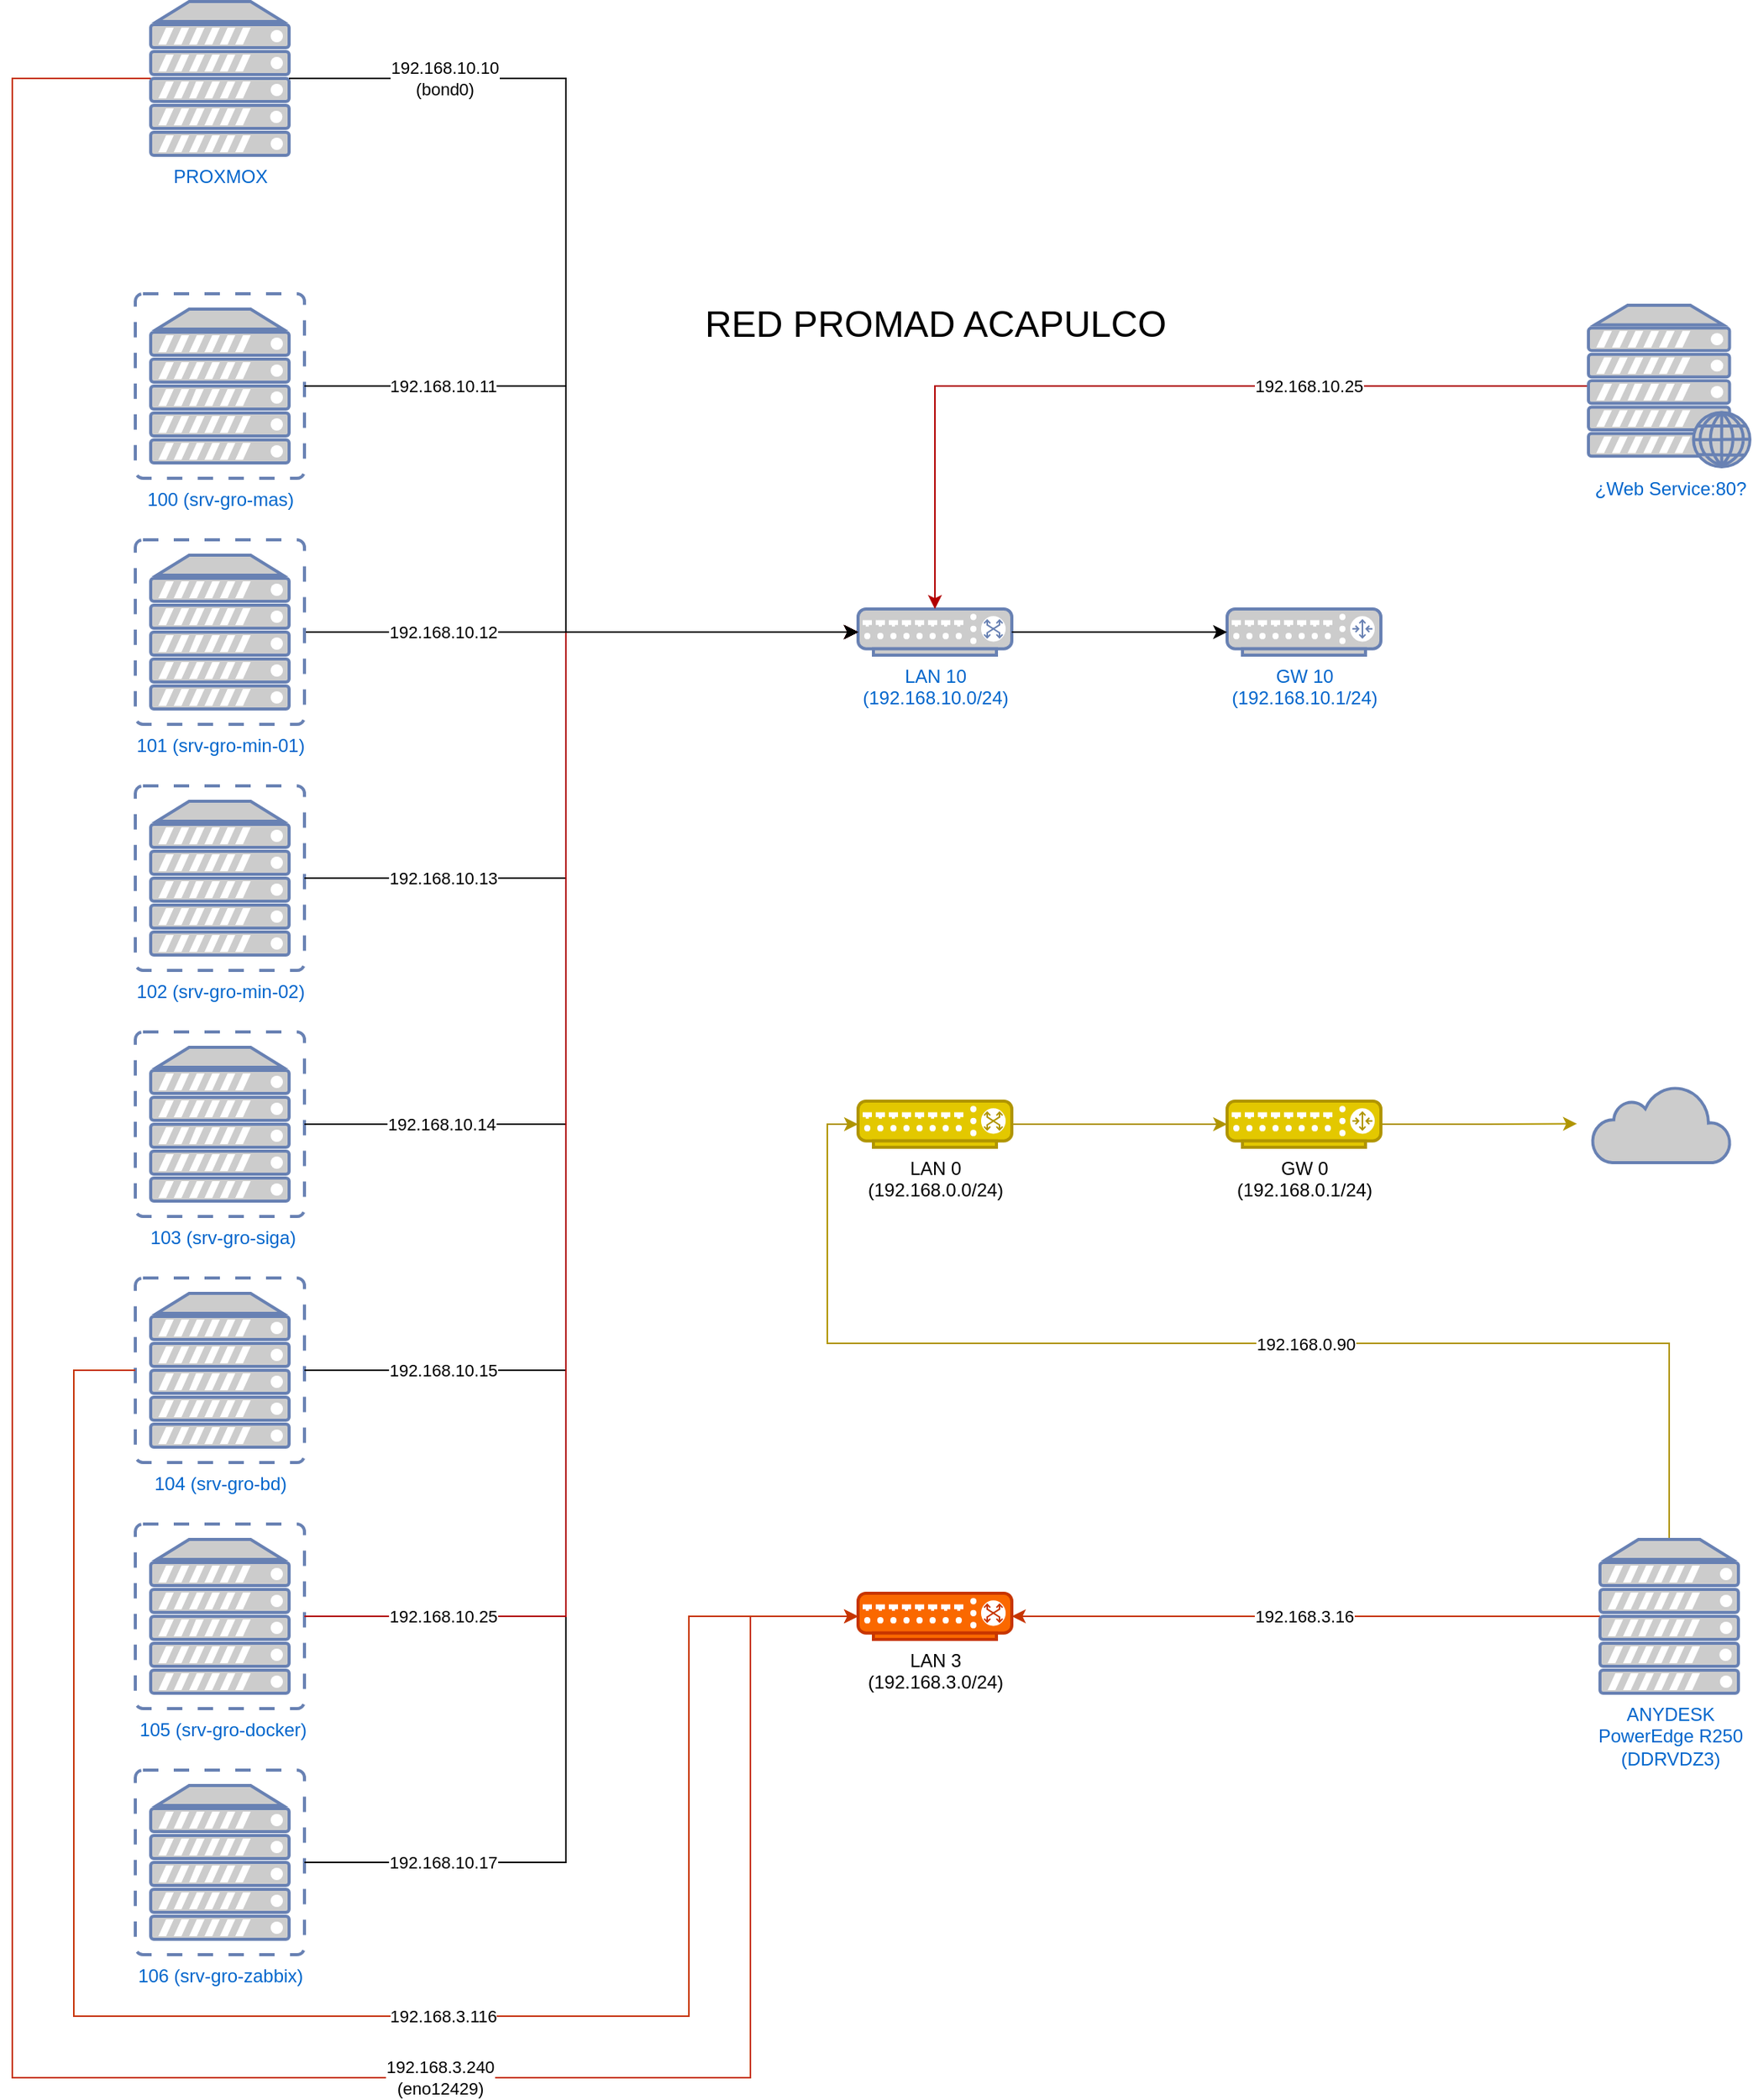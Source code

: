 <mxfile version="26.1.2">
  <diagram name="Página-1" id="_DqZXNJEzkWR17LwoJHk">
    <mxGraphModel dx="1855" dy="1705" grid="1" gridSize="10" guides="1" tooltips="1" connect="1" arrows="1" fold="1" page="1" pageScale="1" pageWidth="640" pageHeight="400" math="0" shadow="0">
      <root>
        <mxCell id="0" />
        <mxCell id="1" parent="0" />
        <mxCell id="EatgDQGPLKpnnFWq92qj-1" value="100 (srv-gro-mas)" style="fontColor=#0066CC;verticalAlign=top;verticalLabelPosition=bottom;labelPosition=center;align=center;html=1;outlineConnect=0;fillColor=#CCCCCC;strokeColor=#6881B3;gradientColor=none;gradientDirection=north;strokeWidth=2;shape=mxgraph.networks.virtual_server;" vertex="1" parent="1">
          <mxGeometry x="120" y="40" width="110" height="120" as="geometry" />
        </mxCell>
        <mxCell id="EatgDQGPLKpnnFWq92qj-33" style="edgeStyle=orthogonalEdgeStyle;rounded=0;orthogonalLoop=1;jettySize=auto;html=1;exitX=1;exitY=0.5;exitDx=0;exitDy=0;exitPerimeter=0;" edge="1" parent="1" source="EatgDQGPLKpnnFWq92qj-2" target="EatgDQGPLKpnnFWq92qj-8">
          <mxGeometry relative="1" as="geometry" />
        </mxCell>
        <mxCell id="EatgDQGPLKpnnFWq92qj-46" value="192.168.10.12" style="edgeLabel;html=1;align=center;verticalAlign=middle;resizable=0;points=[];" vertex="1" connectable="0" parent="EatgDQGPLKpnnFWq92qj-33">
          <mxGeometry x="-0.583" y="-3" relative="1" as="geometry">
            <mxPoint x="15" y="-3" as="offset" />
          </mxGeometry>
        </mxCell>
        <mxCell id="EatgDQGPLKpnnFWq92qj-2" value="101 (srv-gro-min-01)" style="fontColor=#0066CC;verticalAlign=top;verticalLabelPosition=bottom;labelPosition=center;align=center;html=1;outlineConnect=0;fillColor=#CCCCCC;strokeColor=#6881B3;gradientColor=none;gradientDirection=north;strokeWidth=2;shape=mxgraph.networks.virtual_server;" vertex="1" parent="1">
          <mxGeometry x="120" y="200" width="110" height="120" as="geometry" />
        </mxCell>
        <mxCell id="EatgDQGPLKpnnFWq92qj-3" value="102 (srv-gro-min-02)" style="fontColor=#0066CC;verticalAlign=top;verticalLabelPosition=bottom;labelPosition=center;align=center;html=1;outlineConnect=0;fillColor=#CCCCCC;strokeColor=#6881B3;gradientColor=none;gradientDirection=north;strokeWidth=2;shape=mxgraph.networks.virtual_server;" vertex="1" parent="1">
          <mxGeometry x="120" y="360" width="110" height="120" as="geometry" />
        </mxCell>
        <mxCell id="EatgDQGPLKpnnFWq92qj-4" value="&amp;nbsp;103 (srv-gro-siga)" style="fontColor=#0066CC;verticalAlign=top;verticalLabelPosition=bottom;labelPosition=center;align=center;html=1;outlineConnect=0;fillColor=#CCCCCC;strokeColor=#6881B3;gradientColor=none;gradientDirection=north;strokeWidth=2;shape=mxgraph.networks.virtual_server;" vertex="1" parent="1">
          <mxGeometry x="120" y="520" width="110" height="120" as="geometry" />
        </mxCell>
        <mxCell id="EatgDQGPLKpnnFWq92qj-5" value="104 (srv-gro-bd)" style="fontColor=#0066CC;verticalAlign=top;verticalLabelPosition=bottom;labelPosition=center;align=center;html=1;outlineConnect=0;fillColor=#CCCCCC;strokeColor=#6881B3;gradientColor=none;gradientDirection=north;strokeWidth=2;shape=mxgraph.networks.virtual_server;" vertex="1" parent="1">
          <mxGeometry x="120" y="680" width="110" height="120" as="geometry" />
        </mxCell>
        <mxCell id="EatgDQGPLKpnnFWq92qj-6" value="&amp;nbsp;105 (srv-gro-docker)" style="fontColor=#0066CC;verticalAlign=top;verticalLabelPosition=bottom;labelPosition=center;align=center;html=1;outlineConnect=0;fillColor=#CCCCCC;strokeColor=#6881B3;gradientColor=none;gradientDirection=north;strokeWidth=2;shape=mxgraph.networks.virtual_server;" vertex="1" parent="1">
          <mxGeometry x="120" y="840" width="110" height="120" as="geometry" />
        </mxCell>
        <mxCell id="EatgDQGPLKpnnFWq92qj-7" value="106 (srv-gro-zabbix)" style="fontColor=#0066CC;verticalAlign=top;verticalLabelPosition=bottom;labelPosition=center;align=center;html=1;outlineConnect=0;fillColor=#CCCCCC;strokeColor=#6881B3;gradientColor=none;gradientDirection=north;strokeWidth=2;shape=mxgraph.networks.virtual_server;" vertex="1" parent="1">
          <mxGeometry x="120" y="1000" width="110" height="120" as="geometry" />
        </mxCell>
        <mxCell id="EatgDQGPLKpnnFWq92qj-8" value="LAN 10&lt;br&gt;(192.168.10.0&lt;span style=&quot;background-color: transparent; color: light-dark(rgb(0, 102, 204), rgb(86, 174, 255));&quot;&gt;/24)&lt;/span&gt;" style="fontColor=#0066CC;verticalAlign=top;verticalLabelPosition=bottom;labelPosition=center;align=center;html=1;outlineConnect=0;fillColor=#CCCCCC;strokeColor=#6881B3;gradientColor=none;gradientDirection=north;strokeWidth=2;shape=mxgraph.networks.switch;" vertex="1" parent="1">
          <mxGeometry x="590" y="245" width="100" height="30" as="geometry" />
        </mxCell>
        <mxCell id="EatgDQGPLKpnnFWq92qj-9" value="LAN 3&lt;br&gt;(192.168.3.0/24)" style="fontColor=#000000;verticalAlign=top;verticalLabelPosition=bottom;labelPosition=center;align=center;html=1;outlineConnect=0;fillColor=#fa6800;strokeColor=#C73500;gradientDirection=north;strokeWidth=2;shape=mxgraph.networks.switch;" vertex="1" parent="1">
          <mxGeometry x="590" y="885" width="100" height="30" as="geometry" />
        </mxCell>
        <mxCell id="EatgDQGPLKpnnFWq92qj-10" value="GW 10&lt;br&gt;(192.168.10.1/24)" style="fontColor=#0066CC;verticalAlign=top;verticalLabelPosition=bottom;labelPosition=center;align=center;html=1;outlineConnect=0;fillColor=#CCCCCC;strokeColor=#6881B3;gradientColor=none;gradientDirection=north;strokeWidth=2;shape=mxgraph.networks.router;" vertex="1" parent="1">
          <mxGeometry x="830" y="245" width="100" height="30" as="geometry" />
        </mxCell>
        <mxCell id="EatgDQGPLKpnnFWq92qj-12" style="edgeStyle=orthogonalEdgeStyle;rounded=0;orthogonalLoop=1;jettySize=auto;html=1;exitX=1;exitY=0.5;exitDx=0;exitDy=0;exitPerimeter=0;entryX=0;entryY=0.5;entryDx=0;entryDy=0;entryPerimeter=0;" edge="1" parent="1" source="EatgDQGPLKpnnFWq92qj-8" target="EatgDQGPLKpnnFWq92qj-10">
          <mxGeometry relative="1" as="geometry" />
        </mxCell>
        <mxCell id="EatgDQGPLKpnnFWq92qj-31" style="edgeStyle=orthogonalEdgeStyle;rounded=0;orthogonalLoop=1;jettySize=auto;html=1;exitX=0;exitY=0.5;exitDx=0;exitDy=0;exitPerimeter=0;entryX=0;entryY=0.5;entryDx=0;entryDy=0;entryPerimeter=0;fillColor=#fa6800;strokeColor=#C73500;" edge="1" parent="1" source="EatgDQGPLKpnnFWq92qj-5" target="EatgDQGPLKpnnFWq92qj-9">
          <mxGeometry relative="1" as="geometry">
            <Array as="points">
              <mxPoint x="80" y="740" />
              <mxPoint x="80" y="1160" />
              <mxPoint x="480" y="1160" />
              <mxPoint x="480" y="900" />
            </Array>
          </mxGeometry>
        </mxCell>
        <mxCell id="EatgDQGPLKpnnFWq92qj-50" value="192.168.3.116" style="edgeLabel;html=1;align=center;verticalAlign=middle;resizable=0;points=[];" vertex="1" connectable="0" parent="EatgDQGPLKpnnFWq92qj-31">
          <mxGeometry x="0.061" y="-3" relative="1" as="geometry">
            <mxPoint x="47" y="-3" as="offset" />
          </mxGeometry>
        </mxCell>
        <mxCell id="EatgDQGPLKpnnFWq92qj-35" style="edgeStyle=orthogonalEdgeStyle;rounded=0;orthogonalLoop=1;jettySize=auto;html=1;entryX=0;entryY=0.5;entryDx=0;entryDy=0;entryPerimeter=0;" edge="1" parent="1" source="EatgDQGPLKpnnFWq92qj-1" target="EatgDQGPLKpnnFWq92qj-8">
          <mxGeometry relative="1" as="geometry">
            <Array as="points">
              <mxPoint x="400" y="100" />
              <mxPoint x="400" y="260" />
            </Array>
          </mxGeometry>
        </mxCell>
        <mxCell id="EatgDQGPLKpnnFWq92qj-45" value="192.168.10.11" style="edgeLabel;html=1;align=center;verticalAlign=middle;resizable=0;points=[];" vertex="1" connectable="0" parent="EatgDQGPLKpnnFWq92qj-35">
          <mxGeometry x="-0.75" y="-2" relative="1" as="geometry">
            <mxPoint x="25" y="-2" as="offset" />
          </mxGeometry>
        </mxCell>
        <mxCell id="EatgDQGPLKpnnFWq92qj-37" style="edgeStyle=orthogonalEdgeStyle;rounded=0;orthogonalLoop=1;jettySize=auto;html=1;exitX=1;exitY=0.5;exitDx=0;exitDy=0;exitPerimeter=0;entryX=0;entryY=0.5;entryDx=0;entryDy=0;entryPerimeter=0;" edge="1" parent="1" source="EatgDQGPLKpnnFWq92qj-3" target="EatgDQGPLKpnnFWq92qj-8">
          <mxGeometry relative="1" as="geometry">
            <Array as="points">
              <mxPoint x="400" y="420" />
              <mxPoint x="400" y="260" />
            </Array>
          </mxGeometry>
        </mxCell>
        <mxCell id="EatgDQGPLKpnnFWq92qj-47" value="192.168.10.13" style="edgeLabel;html=1;align=center;verticalAlign=middle;resizable=0;points=[];" vertex="1" connectable="0" parent="EatgDQGPLKpnnFWq92qj-37">
          <mxGeometry x="-0.735" y="-1" relative="1" as="geometry">
            <mxPoint x="21" y="-1" as="offset" />
          </mxGeometry>
        </mxCell>
        <mxCell id="EatgDQGPLKpnnFWq92qj-38" style="edgeStyle=orthogonalEdgeStyle;rounded=0;orthogonalLoop=1;jettySize=auto;html=1;entryX=0;entryY=0.5;entryDx=0;entryDy=0;entryPerimeter=0;" edge="1" parent="1" source="EatgDQGPLKpnnFWq92qj-4" target="EatgDQGPLKpnnFWq92qj-8">
          <mxGeometry relative="1" as="geometry">
            <Array as="points">
              <mxPoint x="400" y="580" />
              <mxPoint x="400" y="260" />
            </Array>
          </mxGeometry>
        </mxCell>
        <mxCell id="EatgDQGPLKpnnFWq92qj-48" value="192.168.10.14" style="edgeLabel;html=1;align=center;verticalAlign=middle;resizable=0;points=[];" vertex="1" connectable="0" parent="EatgDQGPLKpnnFWq92qj-38">
          <mxGeometry x="-0.756" relative="1" as="geometry">
            <mxPoint x="6" as="offset" />
          </mxGeometry>
        </mxCell>
        <mxCell id="EatgDQGPLKpnnFWq92qj-39" style="edgeStyle=orthogonalEdgeStyle;rounded=0;orthogonalLoop=1;jettySize=auto;html=1;exitX=1;exitY=0.5;exitDx=0;exitDy=0;exitPerimeter=0;entryX=0;entryY=0.5;entryDx=0;entryDy=0;entryPerimeter=0;" edge="1" parent="1" source="EatgDQGPLKpnnFWq92qj-5" target="EatgDQGPLKpnnFWq92qj-8">
          <mxGeometry relative="1" as="geometry">
            <Array as="points">
              <mxPoint x="400" y="740" />
              <mxPoint x="400" y="260" />
            </Array>
          </mxGeometry>
        </mxCell>
        <mxCell id="EatgDQGPLKpnnFWq92qj-51" value="192.168.10.15" style="edgeLabel;html=1;align=center;verticalAlign=middle;resizable=0;points=[];" vertex="1" connectable="0" parent="EatgDQGPLKpnnFWq92qj-39">
          <mxGeometry x="-0.779" y="-1" relative="1" as="geometry">
            <mxPoint x="-3" y="-1" as="offset" />
          </mxGeometry>
        </mxCell>
        <mxCell id="EatgDQGPLKpnnFWq92qj-41" style="edgeStyle=orthogonalEdgeStyle;rounded=0;orthogonalLoop=1;jettySize=auto;html=1;exitX=1;exitY=0.5;exitDx=0;exitDy=0;exitPerimeter=0;entryX=0;entryY=0.5;entryDx=0;entryDy=0;entryPerimeter=0;" edge="1" parent="1" source="EatgDQGPLKpnnFWq92qj-7" target="EatgDQGPLKpnnFWq92qj-8">
          <mxGeometry relative="1" as="geometry">
            <Array as="points">
              <mxPoint x="400" y="1060" />
              <mxPoint x="400" y="260" />
            </Array>
          </mxGeometry>
        </mxCell>
        <mxCell id="EatgDQGPLKpnnFWq92qj-53" value="192.168.10.17" style="edgeLabel;html=1;align=center;verticalAlign=middle;resizable=0;points=[];" vertex="1" connectable="0" parent="EatgDQGPLKpnnFWq92qj-41">
          <mxGeometry x="-0.869" relative="1" as="geometry">
            <mxPoint x="14" as="offset" />
          </mxGeometry>
        </mxCell>
        <mxCell id="EatgDQGPLKpnnFWq92qj-49" value="RED PROMAD ACAPULCO" style="text;html=1;align=center;verticalAlign=middle;resizable=0;points=[];autosize=1;strokeColor=none;fillColor=none;fontSize=24;" vertex="1" parent="1">
          <mxGeometry x="480" y="40" width="320" height="40" as="geometry" />
        </mxCell>
        <mxCell id="EatgDQGPLKpnnFWq92qj-40" style="edgeStyle=orthogonalEdgeStyle;rounded=0;orthogonalLoop=1;jettySize=auto;html=1;entryX=0;entryY=0.5;entryDx=0;entryDy=0;entryPerimeter=0;fillColor=#e51400;strokeColor=#B20000;" edge="1" parent="1" source="EatgDQGPLKpnnFWq92qj-6" target="EatgDQGPLKpnnFWq92qj-8">
          <mxGeometry relative="1" as="geometry">
            <Array as="points">
              <mxPoint x="400" y="900" />
              <mxPoint x="400" y="260" />
            </Array>
          </mxGeometry>
        </mxCell>
        <mxCell id="EatgDQGPLKpnnFWq92qj-52" value="192.168.10.25" style="edgeLabel;html=1;align=center;verticalAlign=middle;resizable=0;points=[];fontColor=light-dark(#000000,#FF0000);" vertex="1" connectable="0" parent="EatgDQGPLKpnnFWq92qj-40">
          <mxGeometry x="-0.81" y="-3" relative="1" as="geometry">
            <mxPoint x="-5" y="-3" as="offset" />
          </mxGeometry>
        </mxCell>
        <mxCell id="EatgDQGPLKpnnFWq92qj-55" style="edgeStyle=orthogonalEdgeStyle;rounded=0;orthogonalLoop=1;jettySize=auto;html=1;exitX=0;exitY=0.5;exitDx=0;exitDy=0;exitPerimeter=0;fillColor=#e51400;strokeColor=#B20000;" edge="1" parent="1" source="EatgDQGPLKpnnFWq92qj-54" target="EatgDQGPLKpnnFWq92qj-8">
          <mxGeometry relative="1" as="geometry" />
        </mxCell>
        <mxCell id="EatgDQGPLKpnnFWq92qj-56" value="192.168.10.25" style="edgeLabel;html=1;align=center;verticalAlign=middle;resizable=0;points=[];fontColor=light-dark(#000000,#FF0000);" vertex="1" connectable="0" parent="EatgDQGPLKpnnFWq92qj-55">
          <mxGeometry x="-0.59" y="1" relative="1" as="geometry">
            <mxPoint x="-65" y="-1" as="offset" />
          </mxGeometry>
        </mxCell>
        <mxCell id="EatgDQGPLKpnnFWq92qj-54" value="¿Web Service:80?" style="fontColor=#0066CC;verticalAlign=top;verticalLabelPosition=bottom;labelPosition=center;align=center;html=1;outlineConnect=0;fillColor=#CCCCCC;strokeColor=#6881B3;gradientColor=none;gradientDirection=north;strokeWidth=2;shape=mxgraph.networks.web_server;" vertex="1" parent="1">
          <mxGeometry x="1065" y="47.5" width="105" height="105" as="geometry" />
        </mxCell>
        <mxCell id="EatgDQGPLKpnnFWq92qj-57" value="LAN 0&lt;br&gt;(192.168.0.0/24)" style="fontColor=#000000;verticalAlign=top;verticalLabelPosition=bottom;labelPosition=center;align=center;html=1;outlineConnect=0;fillColor=#e3c800;strokeColor=#B09500;gradientDirection=north;strokeWidth=2;shape=mxgraph.networks.switch;" vertex="1" parent="1">
          <mxGeometry x="590" y="565" width="100" height="30" as="geometry" />
        </mxCell>
        <mxCell id="EatgDQGPLKpnnFWq92qj-60" style="edgeStyle=orthogonalEdgeStyle;rounded=0;orthogonalLoop=1;jettySize=auto;html=1;exitX=0;exitY=0.5;exitDx=0;exitDy=0;exitPerimeter=0;entryX=1;entryY=0.5;entryDx=0;entryDy=0;entryPerimeter=0;fillColor=#fa6800;strokeColor=#C73500;" edge="1" parent="1" source="EatgDQGPLKpnnFWq92qj-68" target="EatgDQGPLKpnnFWq92qj-9">
          <mxGeometry relative="1" as="geometry" />
        </mxCell>
        <mxCell id="EatgDQGPLKpnnFWq92qj-63" value="192.168.3.16" style="edgeLabel;html=1;align=center;verticalAlign=middle;resizable=0;points=[];" vertex="1" connectable="0" parent="EatgDQGPLKpnnFWq92qj-60">
          <mxGeometry x="0.004" y="4" relative="1" as="geometry">
            <mxPoint x="-1" y="-4" as="offset" />
          </mxGeometry>
        </mxCell>
        <mxCell id="EatgDQGPLKpnnFWq92qj-61" style="edgeStyle=orthogonalEdgeStyle;rounded=0;orthogonalLoop=1;jettySize=auto;html=1;exitX=0.5;exitY=0;exitDx=0;exitDy=0;exitPerimeter=0;entryX=0;entryY=0.5;entryDx=0;entryDy=0;entryPerimeter=0;fillColor=#e3c800;strokeColor=#B09500;" edge="1" parent="1" source="EatgDQGPLKpnnFWq92qj-68" target="EatgDQGPLKpnnFWq92qj-57">
          <mxGeometry relative="1" as="geometry" />
        </mxCell>
        <mxCell id="EatgDQGPLKpnnFWq92qj-62" value="192.168.0.90" style="edgeLabel;html=1;align=center;verticalAlign=middle;resizable=0;points=[];" vertex="1" connectable="0" parent="EatgDQGPLKpnnFWq92qj-61">
          <mxGeometry x="0.075" y="-2" relative="1" as="geometry">
            <mxPoint x="86" y="2" as="offset" />
          </mxGeometry>
        </mxCell>
        <mxCell id="EatgDQGPLKpnnFWq92qj-64" value="GW 0&lt;br&gt;(192.168.0.1/24)" style="fontColor=#000000;verticalAlign=top;verticalLabelPosition=bottom;labelPosition=center;align=center;html=1;outlineConnect=0;fillColor=#e3c800;strokeColor=#B09500;gradientDirection=north;strokeWidth=2;shape=mxgraph.networks.router;" vertex="1" parent="1">
          <mxGeometry x="830" y="565" width="100" height="30" as="geometry" />
        </mxCell>
        <mxCell id="EatgDQGPLKpnnFWq92qj-65" style="edgeStyle=orthogonalEdgeStyle;rounded=0;orthogonalLoop=1;jettySize=auto;html=1;entryX=0;entryY=0.5;entryDx=0;entryDy=0;entryPerimeter=0;fillColor=#e3c800;strokeColor=#B09500;" edge="1" parent="1" source="EatgDQGPLKpnnFWq92qj-57" target="EatgDQGPLKpnnFWq92qj-64">
          <mxGeometry relative="1" as="geometry" />
        </mxCell>
        <mxCell id="EatgDQGPLKpnnFWq92qj-66" value="" style="html=1;outlineConnect=0;fillColor=#CCCCCC;strokeColor=#6881B3;gradientColor=none;gradientDirection=north;strokeWidth=2;shape=mxgraph.networks.cloud;fontColor=#ffffff;" vertex="1" parent="1">
          <mxGeometry x="1067.5" y="555" width="90" height="50" as="geometry" />
        </mxCell>
        <mxCell id="EatgDQGPLKpnnFWq92qj-67" style="edgeStyle=orthogonalEdgeStyle;rounded=0;orthogonalLoop=1;jettySize=auto;html=1;exitX=1;exitY=0.5;exitDx=0;exitDy=0;exitPerimeter=0;entryX=-0.111;entryY=0.494;entryDx=0;entryDy=0;entryPerimeter=0;fillColor=#e3c800;strokeColor=#B09500;" edge="1" parent="1" source="EatgDQGPLKpnnFWq92qj-64" target="EatgDQGPLKpnnFWq92qj-66">
          <mxGeometry relative="1" as="geometry" />
        </mxCell>
        <mxCell id="EatgDQGPLKpnnFWq92qj-68" value="ANYDESK&lt;br&gt;PowerEdge R250&lt;br&gt;(DDRVDZ3)" style="fontColor=#0066CC;verticalAlign=top;verticalLabelPosition=bottom;labelPosition=center;align=center;html=1;outlineConnect=0;fillColor=#CCCCCC;strokeColor=#6881B3;gradientColor=none;gradientDirection=north;strokeWidth=2;shape=mxgraph.networks.server;" vertex="1" parent="1">
          <mxGeometry x="1072.5" y="850" width="90" height="100" as="geometry" />
        </mxCell>
        <mxCell id="EatgDQGPLKpnnFWq92qj-70" value="PROXMOX" style="fontColor=#0066CC;verticalAlign=top;verticalLabelPosition=bottom;labelPosition=center;align=center;html=1;outlineConnect=0;fillColor=#CCCCCC;strokeColor=#6881B3;gradientColor=none;gradientDirection=north;strokeWidth=2;shape=mxgraph.networks.server;" vertex="1" parent="1">
          <mxGeometry x="130" y="-150" width="90" height="100" as="geometry" />
        </mxCell>
        <mxCell id="EatgDQGPLKpnnFWq92qj-71" style="edgeStyle=orthogonalEdgeStyle;rounded=0;orthogonalLoop=1;jettySize=auto;html=1;entryX=0;entryY=0.5;entryDx=0;entryDy=0;entryPerimeter=0;" edge="1" parent="1" source="EatgDQGPLKpnnFWq92qj-70" target="EatgDQGPLKpnnFWq92qj-8">
          <mxGeometry relative="1" as="geometry">
            <Array as="points">
              <mxPoint x="400" y="-100" />
              <mxPoint x="400" y="260" />
            </Array>
          </mxGeometry>
        </mxCell>
        <mxCell id="EatgDQGPLKpnnFWq92qj-72" value="192.168.10.10&lt;br&gt;(bond0)" style="edgeLabel;html=1;align=center;verticalAlign=middle;resizable=0;points=[];" vertex="1" connectable="0" parent="EatgDQGPLKpnnFWq92qj-71">
          <mxGeometry x="-0.741" y="-1" relative="1" as="geometry">
            <mxPoint x="6" y="-1" as="offset" />
          </mxGeometry>
        </mxCell>
        <mxCell id="EatgDQGPLKpnnFWq92qj-73" style="edgeStyle=orthogonalEdgeStyle;rounded=0;orthogonalLoop=1;jettySize=auto;html=1;exitX=0;exitY=0.5;exitDx=0;exitDy=0;exitPerimeter=0;entryX=0;entryY=0.5;entryDx=0;entryDy=0;entryPerimeter=0;fillColor=#fa6800;strokeColor=#C73500;" edge="1" parent="1" source="EatgDQGPLKpnnFWq92qj-70" target="EatgDQGPLKpnnFWq92qj-9">
          <mxGeometry relative="1" as="geometry">
            <Array as="points">
              <mxPoint x="40" y="-100" />
              <mxPoint x="40" y="1200" />
              <mxPoint x="520" y="1200" />
              <mxPoint x="520" y="900" />
            </Array>
          </mxGeometry>
        </mxCell>
        <mxCell id="EatgDQGPLKpnnFWq92qj-75" value="192.168.3.240&lt;br&gt;(eno12429)" style="edgeLabel;html=1;align=center;verticalAlign=middle;resizable=0;points=[];" vertex="1" connectable="0" parent="EatgDQGPLKpnnFWq92qj-73">
          <mxGeometry x="0.489" y="-1" relative="1" as="geometry">
            <mxPoint y="-1" as="offset" />
          </mxGeometry>
        </mxCell>
      </root>
    </mxGraphModel>
  </diagram>
</mxfile>
